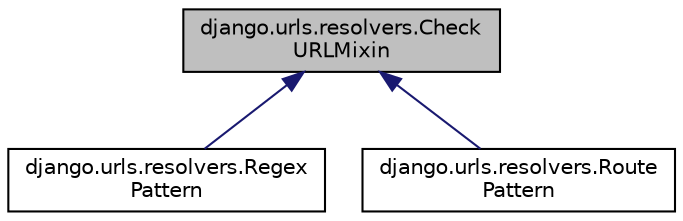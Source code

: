 digraph "django.urls.resolvers.CheckURLMixin"
{
 // LATEX_PDF_SIZE
  edge [fontname="Helvetica",fontsize="10",labelfontname="Helvetica",labelfontsize="10"];
  node [fontname="Helvetica",fontsize="10",shape=record];
  Node1 [label="django.urls.resolvers.Check\lURLMixin",height=0.2,width=0.4,color="black", fillcolor="grey75", style="filled", fontcolor="black",tooltip=" "];
  Node1 -> Node2 [dir="back",color="midnightblue",fontsize="10",style="solid",fontname="Helvetica"];
  Node2 [label="django.urls.resolvers.Regex\lPattern",height=0.2,width=0.4,color="black", fillcolor="white", style="filled",URL="$classdjango_1_1urls_1_1resolvers_1_1_regex_pattern.html",tooltip=" "];
  Node1 -> Node3 [dir="back",color="midnightblue",fontsize="10",style="solid",fontname="Helvetica"];
  Node3 [label="django.urls.resolvers.Route\lPattern",height=0.2,width=0.4,color="black", fillcolor="white", style="filled",URL="$classdjango_1_1urls_1_1resolvers_1_1_route_pattern.html",tooltip=" "];
}
